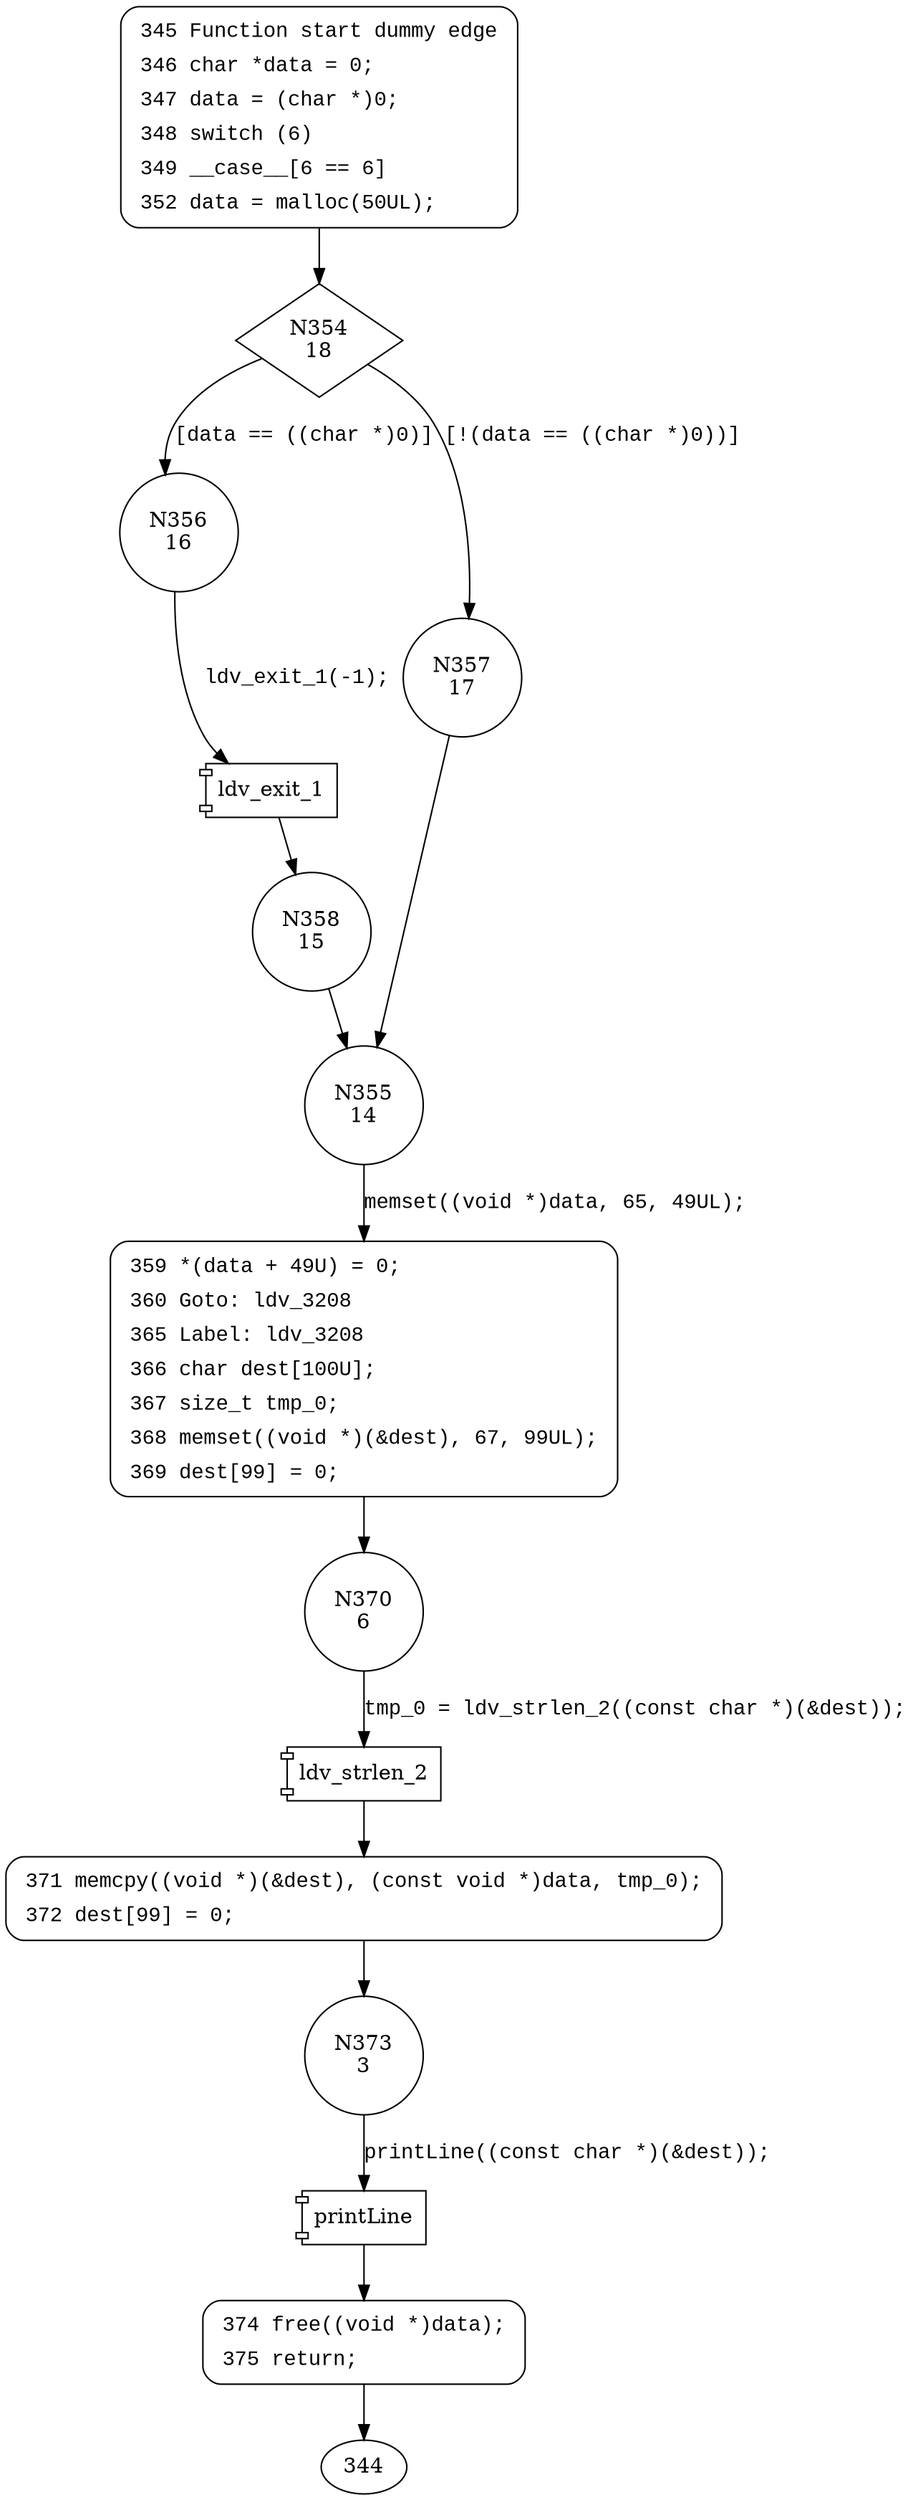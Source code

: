 digraph CWE126_Buffer_Overread__malloc_char_memcpy_15_bad {
354 [shape="diamond" label="N354\n18"]
356 [shape="circle" label="N356\n16"]
357 [shape="circle" label="N357\n17"]
355 [shape="circle" label="N355\n14"]
359 [shape="circle" label="N359\n13"]
370 [shape="circle" label="N370\n6"]
371 [shape="circle" label="N371\n5"]
373 [shape="circle" label="N373\n3"]
374 [shape="circle" label="N374\n2"]
358 [shape="circle" label="N358\n15"]
345 [style="filled,bold" penwidth="1" fillcolor="white" fontname="Courier New" shape="Mrecord" label=<<table border="0" cellborder="0" cellpadding="3" bgcolor="white"><tr><td align="right">345</td><td align="left">Function start dummy edge</td></tr><tr><td align="right">346</td><td align="left">char *data = 0;</td></tr><tr><td align="right">347</td><td align="left">data = (char *)0;</td></tr><tr><td align="right">348</td><td align="left">switch (6)</td></tr><tr><td align="right">349</td><td align="left">__case__[6 == 6]</td></tr><tr><td align="right">352</td><td align="left">data = malloc(50UL);</td></tr></table>>]
345 -> 354[label=""]
359 [style="filled,bold" penwidth="1" fillcolor="white" fontname="Courier New" shape="Mrecord" label=<<table border="0" cellborder="0" cellpadding="3" bgcolor="white"><tr><td align="right">359</td><td align="left">*(data + 49U) = 0;</td></tr><tr><td align="right">360</td><td align="left">Goto: ldv_3208</td></tr><tr><td align="right">365</td><td align="left">Label: ldv_3208</td></tr><tr><td align="right">366</td><td align="left">char dest[100U];</td></tr><tr><td align="right">367</td><td align="left">size_t tmp_0;</td></tr><tr><td align="right">368</td><td align="left">memset((void *)(&amp;dest), 67, 99UL);</td></tr><tr><td align="right">369</td><td align="left">dest[99] = 0;</td></tr></table>>]
359 -> 370[label=""]
371 [style="filled,bold" penwidth="1" fillcolor="white" fontname="Courier New" shape="Mrecord" label=<<table border="0" cellborder="0" cellpadding="3" bgcolor="white"><tr><td align="right">371</td><td align="left">memcpy((void *)(&amp;dest), (const void *)data, tmp_0);</td></tr><tr><td align="right">372</td><td align="left">dest[99] = 0;</td></tr></table>>]
371 -> 373[label=""]
374 [style="filled,bold" penwidth="1" fillcolor="white" fontname="Courier New" shape="Mrecord" label=<<table border="0" cellborder="0" cellpadding="3" bgcolor="white"><tr><td align="right">374</td><td align="left">free((void *)data);</td></tr><tr><td align="right">375</td><td align="left">return;</td></tr></table>>]
374 -> 344[label=""]
354 -> 356 [label="[data == ((char *)0)]" fontname="Courier New"]
354 -> 357 [label="[!(data == ((char *)0))]" fontname="Courier New"]
355 -> 359 [label="memset((void *)data, 65, 49UL);" fontname="Courier New"]
100027 [shape="component" label="ldv_strlen_2"]
370 -> 100027 [label="tmp_0 = ldv_strlen_2((const char *)(&dest));" fontname="Courier New"]
100027 -> 371 [label="" fontname="Courier New"]
100028 [shape="component" label="printLine"]
373 -> 100028 [label="printLine((const char *)(&dest));" fontname="Courier New"]
100028 -> 374 [label="" fontname="Courier New"]
100029 [shape="component" label="ldv_exit_1"]
356 -> 100029 [label="ldv_exit_1(-1);" fontname="Courier New"]
100029 -> 358 [label="" fontname="Courier New"]
357 -> 355 [label="" fontname="Courier New"]
358 -> 355 [label="" fontname="Courier New"]
}